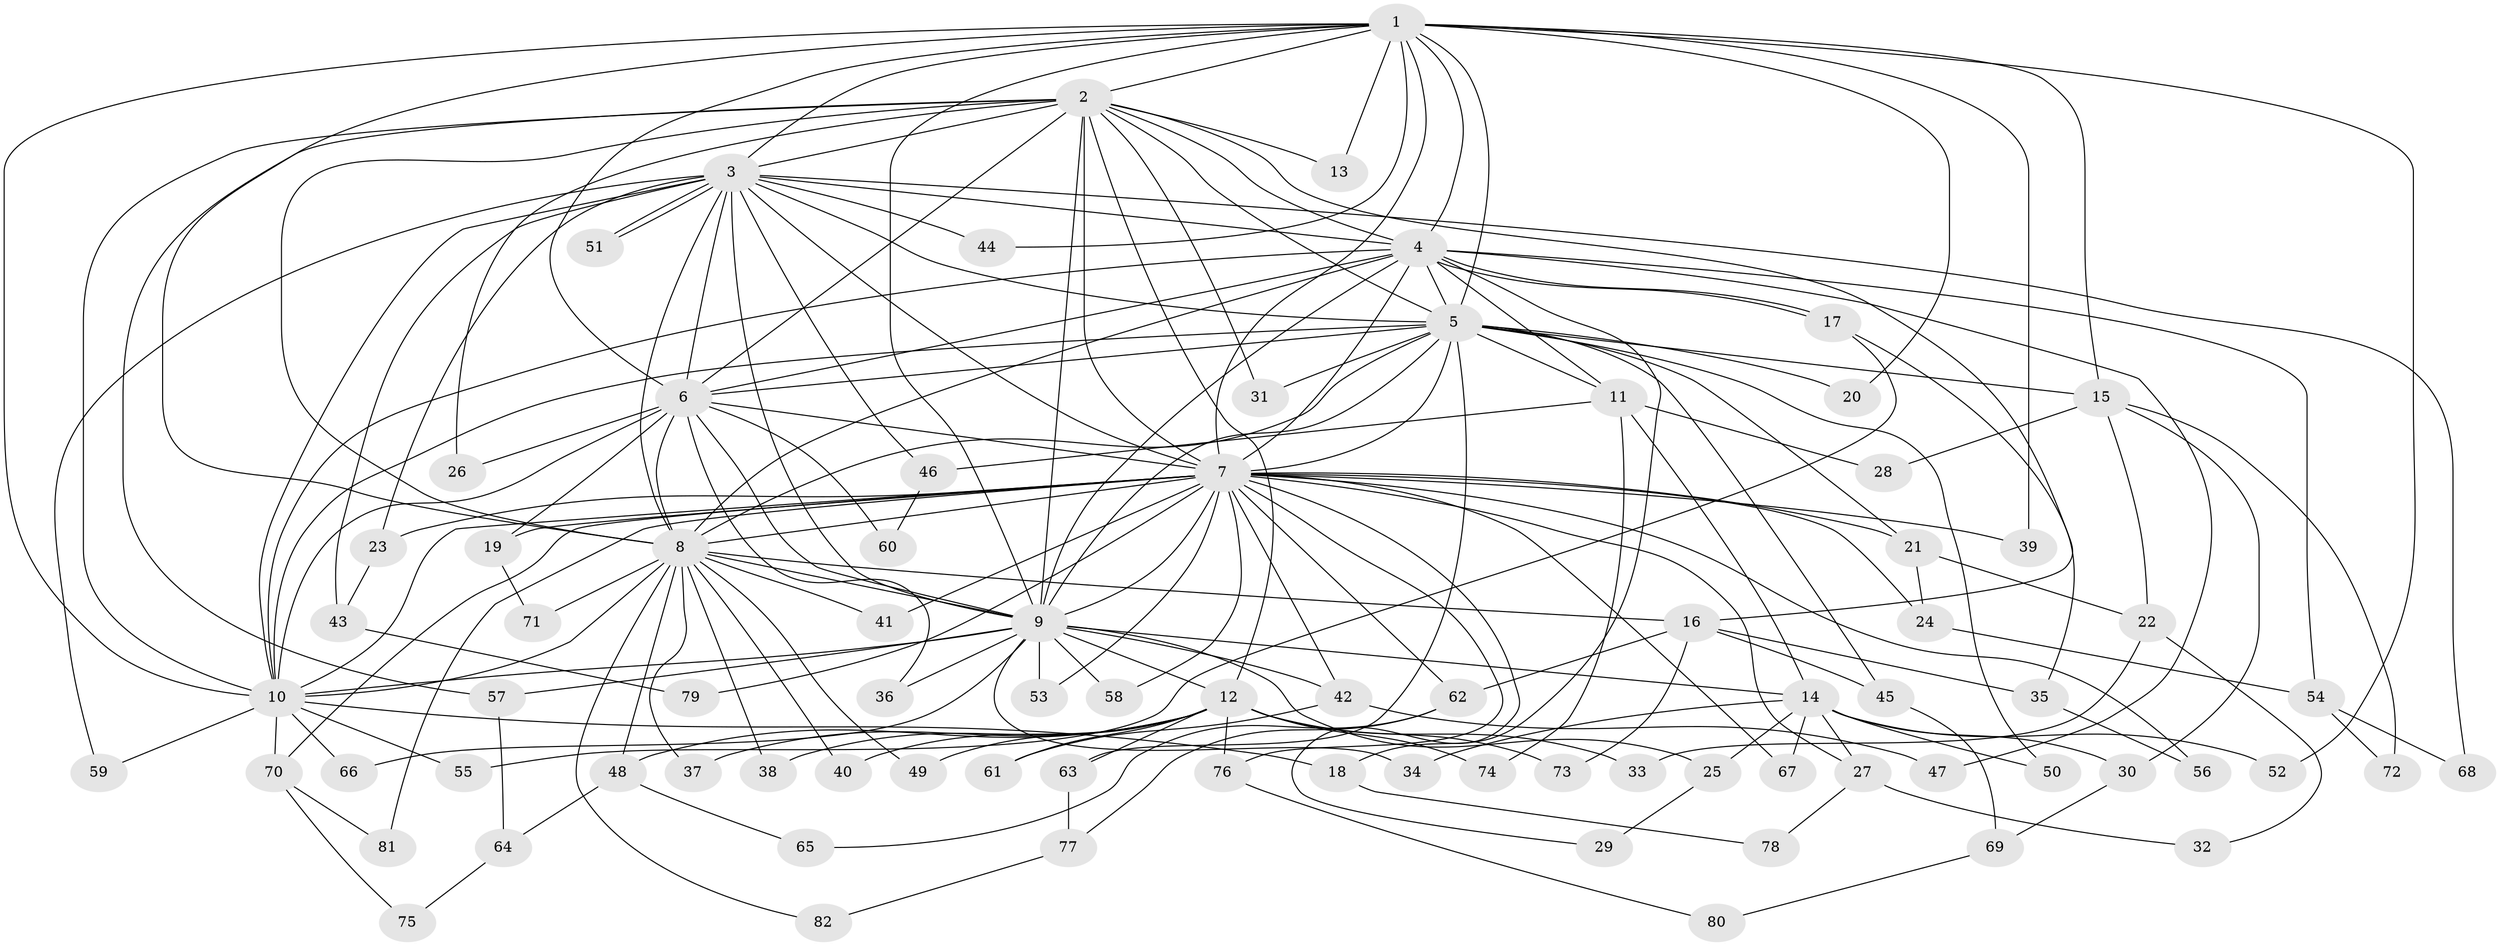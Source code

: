 // coarse degree distribution, {9: 0.03125, 1: 0.40625, 2: 0.40625, 10: 0.03125, 17: 0.03125, 5: 0.03125, 16: 0.03125, 4: 0.03125}
// Generated by graph-tools (version 1.1) at 2025/46/03/04/25 21:46:53]
// undirected, 82 vertices, 189 edges
graph export_dot {
graph [start="1"]
  node [color=gray90,style=filled];
  1;
  2;
  3;
  4;
  5;
  6;
  7;
  8;
  9;
  10;
  11;
  12;
  13;
  14;
  15;
  16;
  17;
  18;
  19;
  20;
  21;
  22;
  23;
  24;
  25;
  26;
  27;
  28;
  29;
  30;
  31;
  32;
  33;
  34;
  35;
  36;
  37;
  38;
  39;
  40;
  41;
  42;
  43;
  44;
  45;
  46;
  47;
  48;
  49;
  50;
  51;
  52;
  53;
  54;
  55;
  56;
  57;
  58;
  59;
  60;
  61;
  62;
  63;
  64;
  65;
  66;
  67;
  68;
  69;
  70;
  71;
  72;
  73;
  74;
  75;
  76;
  77;
  78;
  79;
  80;
  81;
  82;
  1 -- 2;
  1 -- 3;
  1 -- 4;
  1 -- 5;
  1 -- 6;
  1 -- 7;
  1 -- 8;
  1 -- 9;
  1 -- 10;
  1 -- 13;
  1 -- 15;
  1 -- 20;
  1 -- 39;
  1 -- 44;
  1 -- 52;
  2 -- 3;
  2 -- 4;
  2 -- 5;
  2 -- 6;
  2 -- 7;
  2 -- 8;
  2 -- 9;
  2 -- 10;
  2 -- 12;
  2 -- 13;
  2 -- 16;
  2 -- 26;
  2 -- 31;
  2 -- 57;
  3 -- 4;
  3 -- 5;
  3 -- 6;
  3 -- 7;
  3 -- 8;
  3 -- 9;
  3 -- 10;
  3 -- 23;
  3 -- 43;
  3 -- 44;
  3 -- 46;
  3 -- 51;
  3 -- 51;
  3 -- 59;
  3 -- 68;
  4 -- 5;
  4 -- 6;
  4 -- 7;
  4 -- 8;
  4 -- 9;
  4 -- 10;
  4 -- 11;
  4 -- 17;
  4 -- 17;
  4 -- 18;
  4 -- 47;
  4 -- 54;
  5 -- 6;
  5 -- 7;
  5 -- 8;
  5 -- 9;
  5 -- 10;
  5 -- 11;
  5 -- 15;
  5 -- 20;
  5 -- 21;
  5 -- 31;
  5 -- 45;
  5 -- 50;
  5 -- 63;
  6 -- 7;
  6 -- 8;
  6 -- 9;
  6 -- 10;
  6 -- 19;
  6 -- 26;
  6 -- 36;
  6 -- 60;
  7 -- 8;
  7 -- 9;
  7 -- 10;
  7 -- 19;
  7 -- 21;
  7 -- 23;
  7 -- 24;
  7 -- 27;
  7 -- 29;
  7 -- 39;
  7 -- 41;
  7 -- 42;
  7 -- 53;
  7 -- 56;
  7 -- 58;
  7 -- 62;
  7 -- 67;
  7 -- 70;
  7 -- 76;
  7 -- 79;
  7 -- 81;
  8 -- 9;
  8 -- 10;
  8 -- 16;
  8 -- 37;
  8 -- 38;
  8 -- 40;
  8 -- 41;
  8 -- 48;
  8 -- 49;
  8 -- 71;
  8 -- 82;
  9 -- 10;
  9 -- 12;
  9 -- 14;
  9 -- 25;
  9 -- 34;
  9 -- 36;
  9 -- 42;
  9 -- 53;
  9 -- 57;
  9 -- 58;
  9 -- 66;
  10 -- 18;
  10 -- 55;
  10 -- 59;
  10 -- 66;
  10 -- 70;
  11 -- 14;
  11 -- 28;
  11 -- 46;
  11 -- 74;
  12 -- 33;
  12 -- 37;
  12 -- 38;
  12 -- 40;
  12 -- 48;
  12 -- 49;
  12 -- 61;
  12 -- 63;
  12 -- 73;
  12 -- 74;
  12 -- 76;
  14 -- 25;
  14 -- 27;
  14 -- 30;
  14 -- 34;
  14 -- 50;
  14 -- 52;
  14 -- 67;
  15 -- 22;
  15 -- 28;
  15 -- 30;
  15 -- 72;
  16 -- 35;
  16 -- 45;
  16 -- 62;
  16 -- 73;
  17 -- 35;
  17 -- 55;
  18 -- 78;
  19 -- 71;
  21 -- 22;
  21 -- 24;
  22 -- 32;
  22 -- 33;
  23 -- 43;
  24 -- 54;
  25 -- 29;
  27 -- 32;
  27 -- 78;
  30 -- 69;
  35 -- 56;
  42 -- 47;
  42 -- 61;
  43 -- 79;
  45 -- 69;
  46 -- 60;
  48 -- 64;
  48 -- 65;
  54 -- 68;
  54 -- 72;
  57 -- 64;
  62 -- 65;
  62 -- 77;
  63 -- 77;
  64 -- 75;
  69 -- 80;
  70 -- 75;
  70 -- 81;
  76 -- 80;
  77 -- 82;
}
